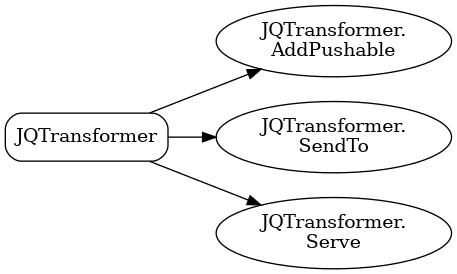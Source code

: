 @startuml
digraph G {
    rankdir=LR
    node [style=rounded];
    JQTransformer [style=rounded, shape=box];
    JQTransformer -> "JQTransformer.\nAddPushable";
    JQTransformer -> "JQTransformer.\nSendTo";
    JQTransformer -> "JQTransformer.\nServe";
}
@enduml